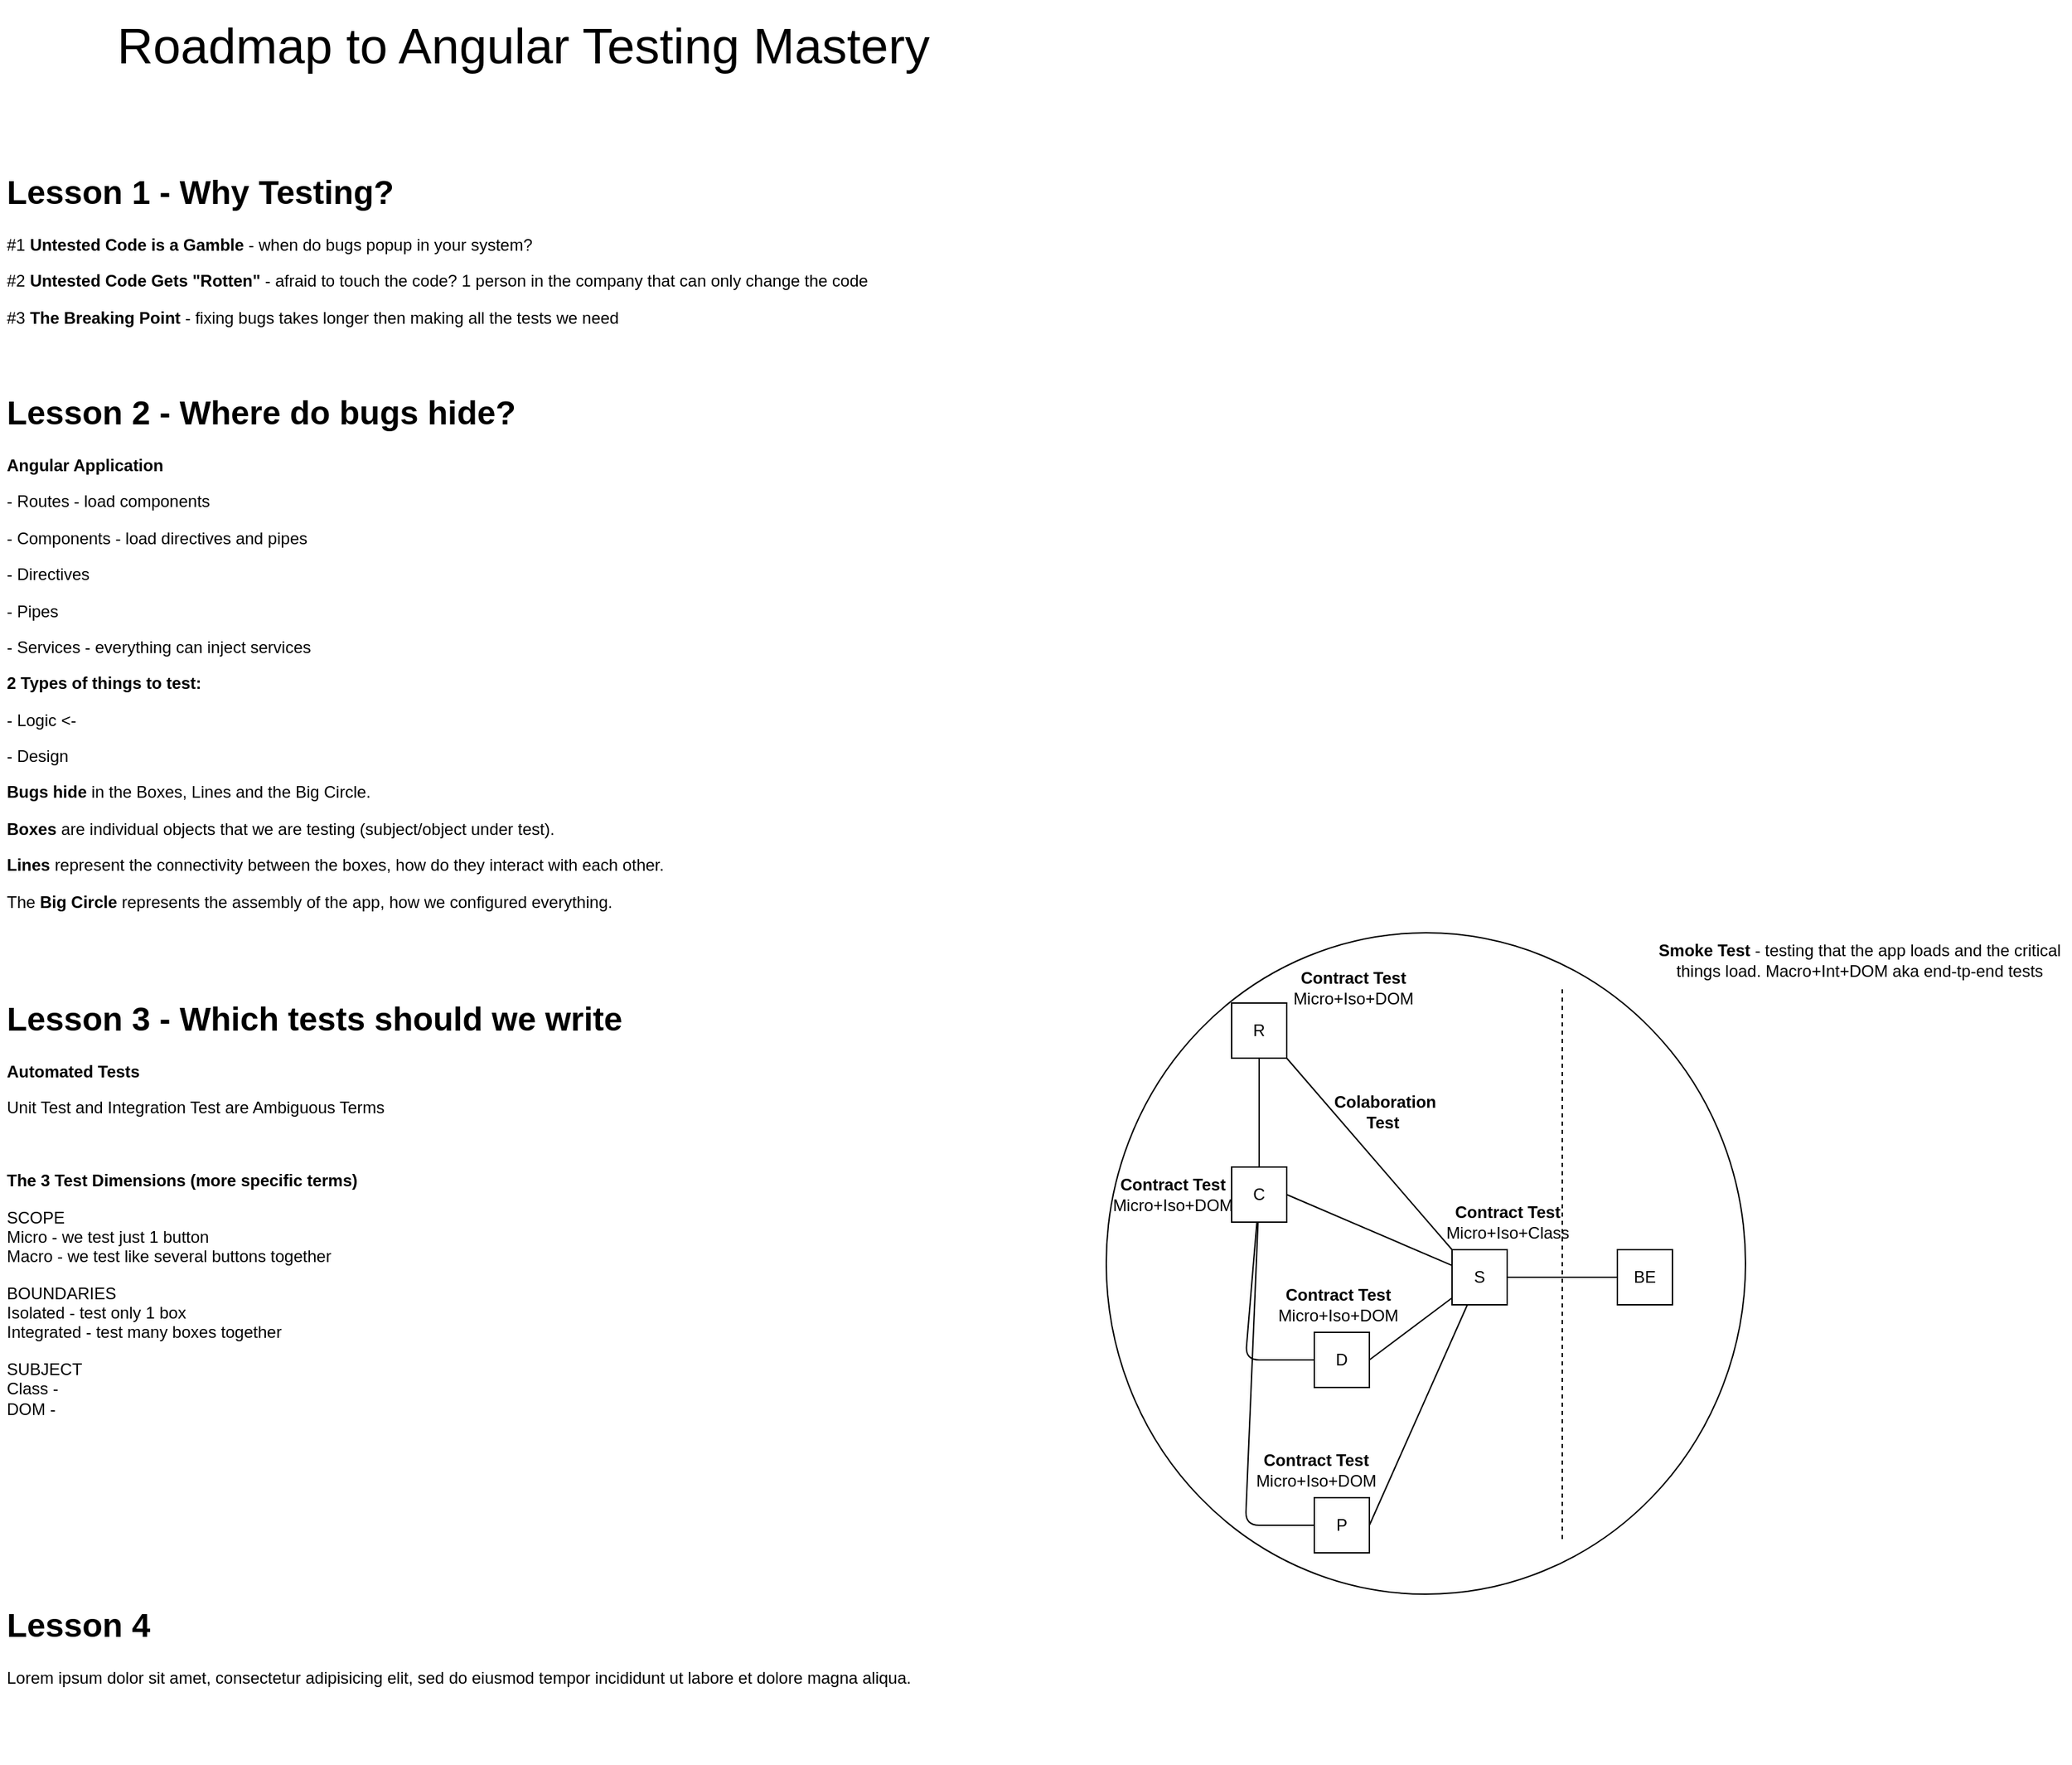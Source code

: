 <mxfile version="13.7.8" type="github">
  <diagram id="vilp62zk9X8BYbx7Whbz" name="Page-1">
    <mxGraphModel dx="1278" dy="548" grid="1" gridSize="10" guides="1" tooltips="1" connect="1" arrows="1" fold="1" page="1" pageScale="1" pageWidth="827" pageHeight="1169" math="0" shadow="0">
      <root>
        <mxCell id="0" />
        <mxCell id="1" parent="0" />
        <mxCell id="bsP4YLUhBeUWoqfiTBNK-35" value="&lt;div&gt;&lt;font style=&quot;font-size: 36px&quot;&gt;Roadmap to Angular Testing Mastery&lt;/font&gt;&lt;/div&gt;&lt;div&gt;&lt;br&gt;&lt;/div&gt;" style="text;html=1;strokeColor=none;fillColor=none;align=center;verticalAlign=middle;whiteSpace=wrap;rounded=0;" vertex="1" parent="1">
          <mxGeometry x="40" width="760" height="80" as="geometry" />
        </mxCell>
        <mxCell id="bsP4YLUhBeUWoqfiTBNK-36" value="" style="group" vertex="1" connectable="0" parent="1">
          <mxGeometry x="843" y="667" width="700" height="500" as="geometry" />
        </mxCell>
        <mxCell id="bsP4YLUhBeUWoqfiTBNK-29" value="" style="ellipse;whiteSpace=wrap;html=1;fillColor=none;" vertex="1" parent="bsP4YLUhBeUWoqfiTBNK-36">
          <mxGeometry y="10" width="464" height="480" as="geometry" />
        </mxCell>
        <mxCell id="bsP4YLUhBeUWoqfiTBNK-1" value="R" style="rounded=0;whiteSpace=wrap;html=1;" vertex="1" parent="bsP4YLUhBeUWoqfiTBNK-36">
          <mxGeometry x="91" y="61" width="40" height="40" as="geometry" />
        </mxCell>
        <mxCell id="bsP4YLUhBeUWoqfiTBNK-3" value="C" style="rounded=0;whiteSpace=wrap;html=1;" vertex="1" parent="bsP4YLUhBeUWoqfiTBNK-36">
          <mxGeometry x="91" y="180" width="40" height="40" as="geometry" />
        </mxCell>
        <mxCell id="bsP4YLUhBeUWoqfiTBNK-20" style="edgeStyle=none;orthogonalLoop=1;jettySize=auto;html=1;entryX=0.5;entryY=0;entryDx=0;entryDy=0;endArrow=none;" edge="1" parent="bsP4YLUhBeUWoqfiTBNK-36" source="bsP4YLUhBeUWoqfiTBNK-1" target="bsP4YLUhBeUWoqfiTBNK-3">
          <mxGeometry relative="1" as="geometry" />
        </mxCell>
        <mxCell id="bsP4YLUhBeUWoqfiTBNK-5" value="D" style="rounded=0;whiteSpace=wrap;html=1;" vertex="1" parent="bsP4YLUhBeUWoqfiTBNK-36">
          <mxGeometry x="151" y="300" width="40" height="40" as="geometry" />
        </mxCell>
        <mxCell id="bsP4YLUhBeUWoqfiTBNK-21" style="edgeStyle=none;orthogonalLoop=1;jettySize=auto;html=1;entryX=0;entryY=0.5;entryDx=0;entryDy=0;endArrow=none;" edge="1" parent="bsP4YLUhBeUWoqfiTBNK-36" source="bsP4YLUhBeUWoqfiTBNK-3" target="bsP4YLUhBeUWoqfiTBNK-5">
          <mxGeometry relative="1" as="geometry">
            <Array as="points">
              <mxPoint x="101" y="320" />
            </Array>
          </mxGeometry>
        </mxCell>
        <mxCell id="bsP4YLUhBeUWoqfiTBNK-8" value="P" style="rounded=0;whiteSpace=wrap;html=1;" vertex="1" parent="bsP4YLUhBeUWoqfiTBNK-36">
          <mxGeometry x="151" y="420" width="40" height="40" as="geometry" />
        </mxCell>
        <mxCell id="bsP4YLUhBeUWoqfiTBNK-22" style="edgeStyle=none;orthogonalLoop=1;jettySize=auto;html=1;entryX=0;entryY=0.5;entryDx=0;entryDy=0;endArrow=none;" edge="1" parent="bsP4YLUhBeUWoqfiTBNK-36" source="bsP4YLUhBeUWoqfiTBNK-3" target="bsP4YLUhBeUWoqfiTBNK-8">
          <mxGeometry relative="1" as="geometry">
            <Array as="points">
              <mxPoint x="101" y="440" />
            </Array>
          </mxGeometry>
        </mxCell>
        <mxCell id="bsP4YLUhBeUWoqfiTBNK-19" style="edgeStyle=none;orthogonalLoop=1;jettySize=auto;html=1;entryX=1;entryY=0.5;entryDx=0;entryDy=0;endArrow=none;" edge="1" parent="bsP4YLUhBeUWoqfiTBNK-36" source="bsP4YLUhBeUWoqfiTBNK-10" target="bsP4YLUhBeUWoqfiTBNK-3">
          <mxGeometry relative="1" as="geometry" />
        </mxCell>
        <mxCell id="bsP4YLUhBeUWoqfiTBNK-23" style="edgeStyle=none;orthogonalLoop=1;jettySize=auto;html=1;entryX=1;entryY=0.5;entryDx=0;entryDy=0;endArrow=none;" edge="1" parent="bsP4YLUhBeUWoqfiTBNK-36" source="bsP4YLUhBeUWoqfiTBNK-10" target="bsP4YLUhBeUWoqfiTBNK-5">
          <mxGeometry relative="1" as="geometry" />
        </mxCell>
        <mxCell id="bsP4YLUhBeUWoqfiTBNK-24" style="edgeStyle=none;orthogonalLoop=1;jettySize=auto;html=1;entryX=1;entryY=0.5;entryDx=0;entryDy=0;endArrow=none;" edge="1" parent="bsP4YLUhBeUWoqfiTBNK-36" source="bsP4YLUhBeUWoqfiTBNK-10" target="bsP4YLUhBeUWoqfiTBNK-8">
          <mxGeometry relative="1" as="geometry" />
        </mxCell>
        <mxCell id="bsP4YLUhBeUWoqfiTBNK-10" value="S" style="rounded=0;whiteSpace=wrap;html=1;" vertex="1" parent="bsP4YLUhBeUWoqfiTBNK-36">
          <mxGeometry x="251" y="240" width="40" height="40" as="geometry" />
        </mxCell>
        <mxCell id="bsP4YLUhBeUWoqfiTBNK-18" value="" style="endArrow=none;html=1;exitX=1;exitY=1;exitDx=0;exitDy=0;entryX=0;entryY=0;entryDx=0;entryDy=0;" edge="1" parent="bsP4YLUhBeUWoqfiTBNK-36" source="bsP4YLUhBeUWoqfiTBNK-1" target="bsP4YLUhBeUWoqfiTBNK-10">
          <mxGeometry width="50" height="50" relative="1" as="geometry">
            <mxPoint x="211" y="120" as="sourcePoint" />
            <mxPoint x="261" y="70" as="targetPoint" />
          </mxGeometry>
        </mxCell>
        <mxCell id="bsP4YLUhBeUWoqfiTBNK-26" style="edgeStyle=none;orthogonalLoop=1;jettySize=auto;html=1;entryX=1;entryY=0.5;entryDx=0;entryDy=0;endArrow=none;" edge="1" parent="bsP4YLUhBeUWoqfiTBNK-36" source="bsP4YLUhBeUWoqfiTBNK-25" target="bsP4YLUhBeUWoqfiTBNK-10">
          <mxGeometry relative="1" as="geometry" />
        </mxCell>
        <mxCell id="bsP4YLUhBeUWoqfiTBNK-25" value="BE" style="rounded=0;whiteSpace=wrap;html=1;" vertex="1" parent="bsP4YLUhBeUWoqfiTBNK-36">
          <mxGeometry x="371" y="240" width="40" height="40" as="geometry" />
        </mxCell>
        <mxCell id="bsP4YLUhBeUWoqfiTBNK-27" value="" style="endArrow=none;dashed=1;html=1;" edge="1" parent="bsP4YLUhBeUWoqfiTBNK-36">
          <mxGeometry width="50" height="50" relative="1" as="geometry">
            <mxPoint x="331" y="450" as="sourcePoint" />
            <mxPoint x="331" y="50" as="targetPoint" />
          </mxGeometry>
        </mxCell>
        <mxCell id="bsP4YLUhBeUWoqfiTBNK-30" value="" style="shape=image;html=1;verticalAlign=top;verticalLabelPosition=bottom;labelBackgroundColor=#ffffff;imageAspect=0;aspect=fixed;image=https://cdn0.iconfinder.com/data/icons/google-material-design-3-0/48/ic_bug_report_48px-128.png;fillColor=#FF0000;strokeColor=#FF0000;" vertex="1" parent="bsP4YLUhBeUWoqfiTBNK-36">
          <mxGeometry x="181" y="154" width="20" height="20" as="geometry" />
        </mxCell>
        <mxCell id="bsP4YLUhBeUWoqfiTBNK-31" value="" style="shape=image;html=1;verticalAlign=top;verticalLabelPosition=bottom;labelBackgroundColor=#ffffff;imageAspect=0;aspect=fixed;image=https://cdn0.iconfinder.com/data/icons/google-material-design-3-0/48/ic_bug_report_48px-128.png;fillColor=#FF0000;strokeColor=#FF0000;" vertex="1" parent="bsP4YLUhBeUWoqfiTBNK-36">
          <mxGeometry x="120" y="71" width="20" height="20" as="geometry" />
        </mxCell>
        <mxCell id="bsP4YLUhBeUWoqfiTBNK-32" value="" style="shape=image;html=1;verticalAlign=top;verticalLabelPosition=bottom;labelBackgroundColor=#ffffff;imageAspect=0;aspect=fixed;image=https://cdn0.iconfinder.com/data/icons/google-material-design-3-0/48/ic_bug_report_48px-128.png;fillColor=#FF0000;strokeColor=#FF0000;" vertex="1" parent="bsP4YLUhBeUWoqfiTBNK-36">
          <mxGeometry x="161" width="20" height="20" as="geometry" />
        </mxCell>
        <mxCell id="bsP4YLUhBeUWoqfiTBNK-42" value="&lt;b&gt;Smoke Test&lt;/b&gt;&amp;nbsp;- testing that the app loads and the critical things load. Macro+Int+DOM aka end-tp-end tests" style="text;html=1;strokeColor=none;fillColor=none;align=center;verticalAlign=middle;whiteSpace=wrap;rounded=0;" vertex="1" parent="bsP4YLUhBeUWoqfiTBNK-36">
          <mxGeometry x="394" y="20" width="306" height="20" as="geometry" />
        </mxCell>
        <mxCell id="bsP4YLUhBeUWoqfiTBNK-47" value="&lt;b&gt;Contract Test&lt;br&gt;&lt;/b&gt;Micro+Iso+DOM" style="text;html=1;strokeColor=none;fillColor=none;align=center;verticalAlign=middle;whiteSpace=wrap;rounded=0;" vertex="1" parent="bsP4YLUhBeUWoqfiTBNK-36">
          <mxGeometry x="131" y="40" width="97" height="20" as="geometry" />
        </mxCell>
        <mxCell id="bsP4YLUhBeUWoqfiTBNK-48" value="&lt;b&gt;Colaboration Test&lt;/b&gt;&amp;nbsp;" style="text;html=1;strokeColor=none;fillColor=none;align=center;verticalAlign=middle;whiteSpace=wrap;rounded=0;" vertex="1" parent="bsP4YLUhBeUWoqfiTBNK-36">
          <mxGeometry x="154" y="130" width="97" height="20" as="geometry" />
        </mxCell>
        <mxCell id="bsP4YLUhBeUWoqfiTBNK-49" value="&lt;b&gt;Contract Test&lt;br&gt;&lt;/b&gt;Micro+Iso+Class" style="text;html=1;strokeColor=none;fillColor=none;align=center;verticalAlign=middle;whiteSpace=wrap;rounded=0;" vertex="1" parent="bsP4YLUhBeUWoqfiTBNK-36">
          <mxGeometry x="243" y="210" width="97" height="20" as="geometry" />
        </mxCell>
        <mxCell id="bsP4YLUhBeUWoqfiTBNK-50" value="&lt;b&gt;Contract Test&lt;br&gt;&lt;/b&gt;Micro+Iso+DOM" style="text;html=1;strokeColor=none;fillColor=none;align=center;verticalAlign=middle;whiteSpace=wrap;rounded=0;" vertex="1" parent="bsP4YLUhBeUWoqfiTBNK-36">
          <mxGeometry y="190" width="97" height="20" as="geometry" />
        </mxCell>
        <mxCell id="bsP4YLUhBeUWoqfiTBNK-51" value="&lt;b&gt;Contract Test&lt;br&gt;&lt;/b&gt;Micro+Iso+DOM" style="text;html=1;strokeColor=none;fillColor=none;align=center;verticalAlign=middle;whiteSpace=wrap;rounded=0;" vertex="1" parent="bsP4YLUhBeUWoqfiTBNK-36">
          <mxGeometry x="120" y="270" width="97" height="20" as="geometry" />
        </mxCell>
        <mxCell id="bsP4YLUhBeUWoqfiTBNK-52" value="&lt;b&gt;Contract Test&lt;br&gt;&lt;/b&gt;Micro+Iso+DOM" style="text;html=1;strokeColor=none;fillColor=none;align=center;verticalAlign=middle;whiteSpace=wrap;rounded=0;" vertex="1" parent="bsP4YLUhBeUWoqfiTBNK-36">
          <mxGeometry x="104" y="390" width="97" height="20" as="geometry" />
        </mxCell>
        <mxCell id="bsP4YLUhBeUWoqfiTBNK-38" value="&lt;h1&gt;Lesson 3 - Which tests should we write&lt;/h1&gt;&lt;p&gt;&lt;b&gt;Automated Tests&lt;/b&gt;&lt;/p&gt;&lt;p&gt;Unit Test and&amp;nbsp;&lt;span&gt;Integration Test are Ambiguous Terms&lt;/span&gt;&lt;/p&gt;&lt;p&gt;&lt;span&gt;&lt;br&gt;&lt;/span&gt;&lt;/p&gt;&lt;p&gt;&lt;span&gt;&lt;b&gt;The 3 Test Dimensions (more specific terms)&lt;/b&gt;&lt;/span&gt;&lt;/p&gt;&lt;p&gt;SCOPE&lt;br&gt;Micro - we test just 1 button&lt;br&gt;Macro - we test like several buttons together&lt;/p&gt;&lt;p&gt;BOUNDARIES&lt;br&gt;Isolated - test only 1 box&lt;br&gt;Integrated - test many boxes together&lt;/p&gt;&lt;p&gt;SUBJECT&lt;br&gt;Class -&amp;nbsp;&lt;br&gt;DOM -&amp;nbsp;&lt;/p&gt;&lt;p&gt;&lt;br&gt;&lt;/p&gt;" style="text;html=1;strokeColor=none;fillColor=none;spacing=5;spacingTop=-20;whiteSpace=wrap;overflow=hidden;rounded=0;" vertex="1" parent="1">
          <mxGeometry x="40" y="720" width="720" height="400" as="geometry" />
        </mxCell>
        <mxCell id="bsP4YLUhBeUWoqfiTBNK-39" value="&lt;h1&gt;Lesson 4&lt;/h1&gt;&lt;p&gt;Lorem ipsum dolor sit amet, consectetur adipisicing elit, sed do eiusmod tempor incididunt ut labore et dolore magna aliqua.&lt;/p&gt;" style="text;html=1;strokeColor=none;fillColor=none;spacing=5;spacingTop=-20;whiteSpace=wrap;overflow=hidden;rounded=0;" vertex="1" parent="1">
          <mxGeometry x="40" y="1160" width="720" height="120" as="geometry" />
        </mxCell>
        <mxCell id="bsP4YLUhBeUWoqfiTBNK-40" value="&lt;h1&gt;Lesson 2 - Where do bugs hide?&lt;/h1&gt;&lt;p&gt;&lt;b&gt;Angular Application&lt;/b&gt;&lt;/p&gt;&lt;p&gt;- Routes - load components&lt;/p&gt;&lt;p&gt;- Components - load directives and pipes&lt;/p&gt;&lt;p&gt;- Directives&lt;/p&gt;&lt;p&gt;- Pipes&lt;/p&gt;&lt;p&gt;- Services - everything can inject services&lt;/p&gt;&lt;p&gt;&lt;span&gt;&lt;b&gt;2 Types of things to test:&lt;/b&gt;&lt;/span&gt;&lt;br&gt;&lt;/p&gt;&lt;p&gt;- Logic &amp;lt;-&lt;/p&gt;&lt;p&gt;- Design&lt;/p&gt;&lt;p&gt;&lt;b&gt;Bugs hide&lt;/b&gt;&amp;nbsp;in the Boxes, Lines and the Big Circle.&lt;br&gt;&lt;/p&gt;&lt;p&gt;&lt;b&gt;Boxes&lt;/b&gt; are individual objects that we are testing (subject/object under test).&lt;br&gt;&lt;/p&gt;&lt;p&gt;&lt;b&gt;Lines &lt;/b&gt;represent the connectivity between the boxes, how do they interact with each other.&lt;/p&gt;&lt;p&gt;The &lt;b&gt;Big Circle &lt;/b&gt;represents the assembly of the app, how we configured everything.&lt;/p&gt;" style="text;html=1;strokeColor=none;fillColor=none;spacing=5;spacingTop=-20;whiteSpace=wrap;overflow=hidden;rounded=0;" vertex="1" parent="1">
          <mxGeometry x="40" y="280" width="720" height="400" as="geometry" />
        </mxCell>
        <mxCell id="bsP4YLUhBeUWoqfiTBNK-41" value="&lt;h1&gt;Lesson 1 -&amp;nbsp;Why Testing?&lt;/h1&gt;&lt;p&gt;#1 &lt;b&gt;Untested Code is a Gamble&lt;/b&gt; - when do bugs popup in your system?&lt;/p&gt;&lt;p&gt;#2 &lt;b&gt;Untested Code Gets &quot;Rotten&quot;&lt;/b&gt; - afraid to touch the code? 1 person in the company that can only change the code&lt;/p&gt;&lt;p&gt;#3 &lt;b&gt;The Breaking Point&lt;/b&gt; - fixing bugs takes longer then making all the tests we need&lt;/p&gt;" style="text;html=1;strokeColor=none;fillColor=none;spacing=5;spacingTop=-20;whiteSpace=wrap;overflow=hidden;rounded=0;" vertex="1" parent="1">
          <mxGeometry x="40" y="120" width="720" height="120" as="geometry" />
        </mxCell>
      </root>
    </mxGraphModel>
  </diagram>
</mxfile>
